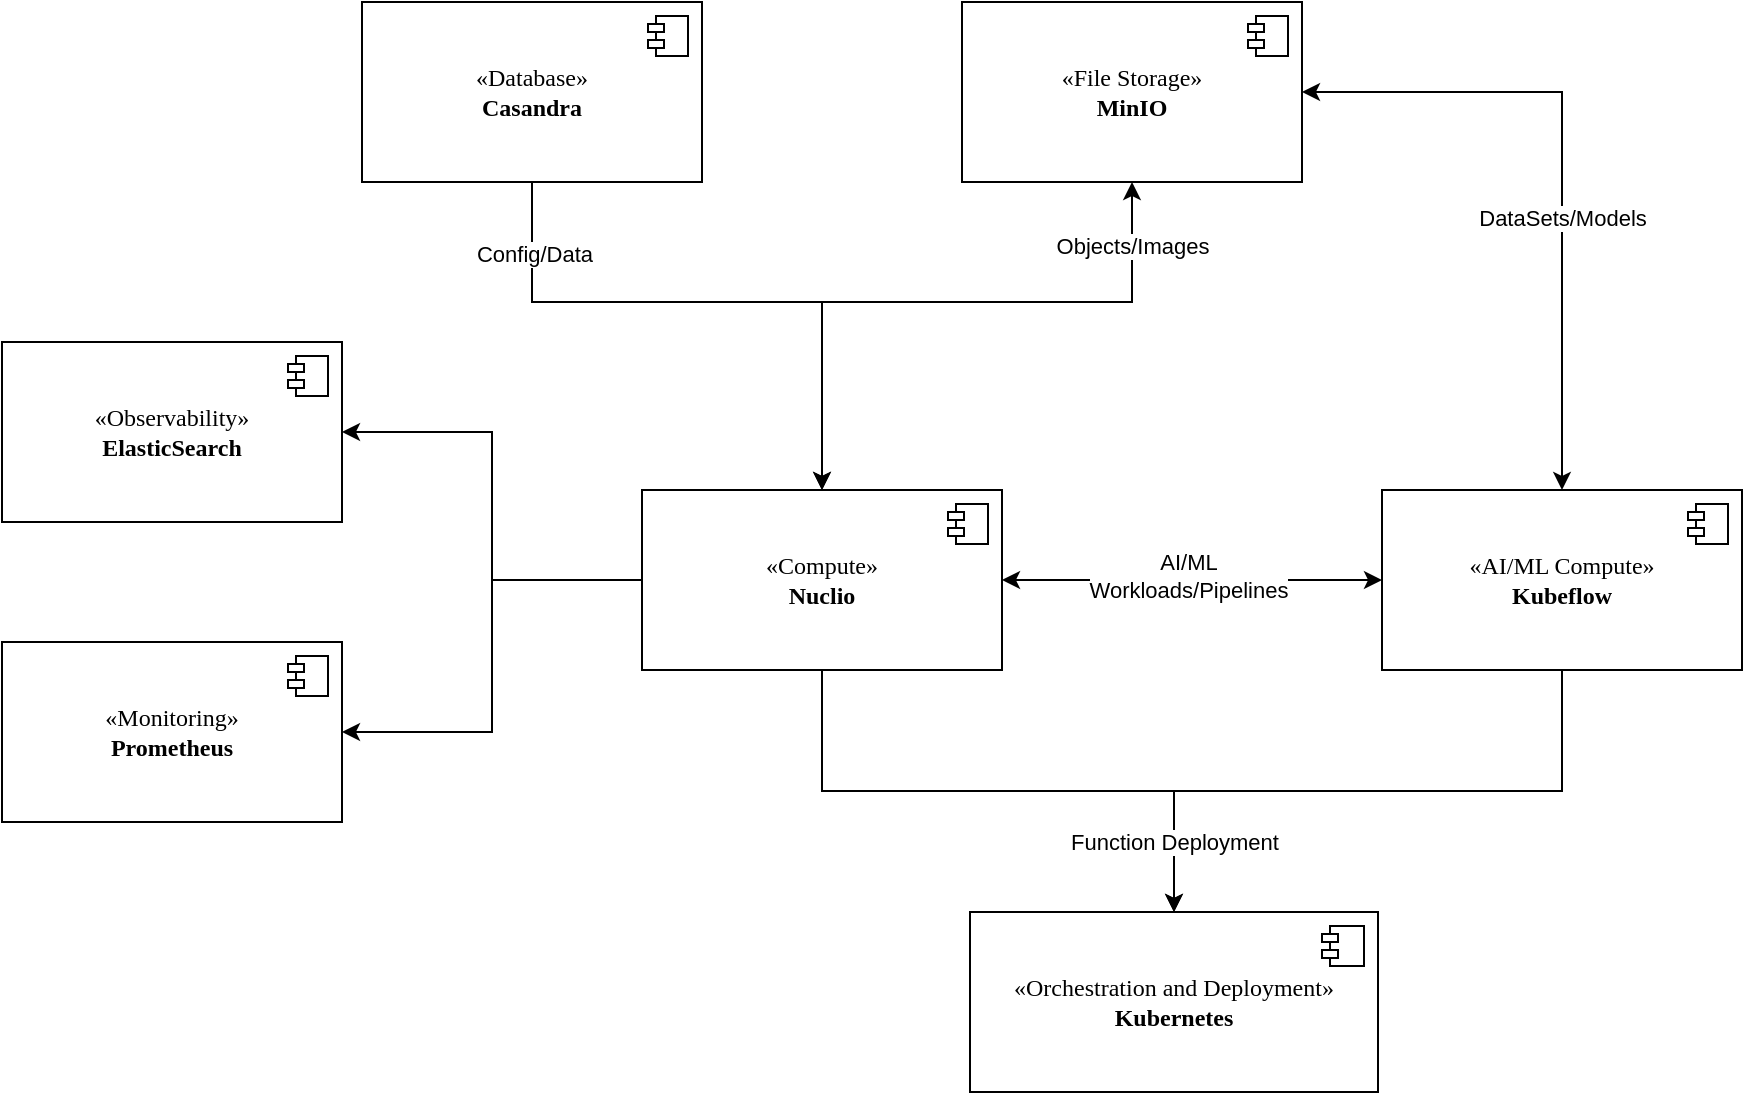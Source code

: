 <mxfile version="26.2.7">
  <diagram name="Page-1" id="lNf9-qQK8OiFzprlQxad">
    <mxGraphModel dx="1020" dy="627" grid="1" gridSize="10" guides="1" tooltips="1" connect="1" arrows="1" fold="1" page="1" pageScale="1" pageWidth="827" pageHeight="1169" math="0" shadow="0">
      <root>
        <mxCell id="0" />
        <mxCell id="1" parent="0" />
        <mxCell id="kic0Yc3qFNpQ71e07-EA-7" value="" style="edgeStyle=orthogonalEdgeStyle;rounded=0;orthogonalLoop=1;jettySize=auto;html=1;startArrow=classic;startFill=1;" parent="1" source="kic0Yc3qFNpQ71e07-EA-1" target="kic0Yc3qFNpQ71e07-EA-3" edge="1">
          <mxGeometry relative="1" as="geometry" />
        </mxCell>
        <mxCell id="kic0Yc3qFNpQ71e07-EA-33" value="AI/ML &lt;br&gt;Workloads/Pipelines" style="edgeLabel;html=1;align=center;verticalAlign=middle;resizable=0;points=[];" parent="kic0Yc3qFNpQ71e07-EA-7" vertex="1" connectable="0">
          <mxGeometry x="-0.125" relative="1" as="geometry">
            <mxPoint x="10" y="-2" as="offset" />
          </mxGeometry>
        </mxCell>
        <mxCell id="kic0Yc3qFNpQ71e07-EA-12" value="" style="edgeStyle=orthogonalEdgeStyle;rounded=0;orthogonalLoop=1;jettySize=auto;html=1;" parent="1" source="kic0Yc3qFNpQ71e07-EA-1" target="kic0Yc3qFNpQ71e07-EA-10" edge="1">
          <mxGeometry relative="1" as="geometry" />
        </mxCell>
        <mxCell id="kic0Yc3qFNpQ71e07-EA-38" value="" style="edgeStyle=orthogonalEdgeStyle;rounded=0;orthogonalLoop=1;jettySize=auto;html=1;entryX=1;entryY=0.5;entryDx=0;entryDy=0;exitX=0;exitY=0.5;exitDx=0;exitDy=0;" parent="1" source="kic0Yc3qFNpQ71e07-EA-1" target="kic0Yc3qFNpQ71e07-EA-34" edge="1">
          <mxGeometry relative="1" as="geometry" />
        </mxCell>
        <mxCell id="kic0Yc3qFNpQ71e07-EA-1" value="«Compute»&lt;br&gt;&lt;b&gt;Nuclio&lt;/b&gt;" style="html=1;dropTarget=0;whiteSpace=wrap;fontSize=12;fontFamily=Verdana;" parent="1" vertex="1">
          <mxGeometry x="330" y="384" width="180" height="90" as="geometry" />
        </mxCell>
        <mxCell id="kic0Yc3qFNpQ71e07-EA-2" value="" style="shape=module;jettyWidth=8;jettyHeight=4;fontSize=12;fontFamily=Verdana;" parent="kic0Yc3qFNpQ71e07-EA-1" vertex="1">
          <mxGeometry x="1" width="20" height="20" relative="1" as="geometry">
            <mxPoint x="-27" y="7" as="offset" />
          </mxGeometry>
        </mxCell>
        <mxCell id="kic0Yc3qFNpQ71e07-EA-13" value="" style="edgeStyle=orthogonalEdgeStyle;rounded=0;orthogonalLoop=1;jettySize=auto;html=1;exitX=0.5;exitY=1;exitDx=0;exitDy=0;" parent="1" source="kic0Yc3qFNpQ71e07-EA-3" target="kic0Yc3qFNpQ71e07-EA-10" edge="1">
          <mxGeometry relative="1" as="geometry" />
        </mxCell>
        <mxCell id="kic0Yc3qFNpQ71e07-EA-41" value="Function Deployment" style="edgeLabel;html=1;align=center;verticalAlign=middle;resizable=0;points=[];" parent="kic0Yc3qFNpQ71e07-EA-13" vertex="1" connectable="0">
          <mxGeometry x="0.776" relative="1" as="geometry">
            <mxPoint as="offset" />
          </mxGeometry>
        </mxCell>
        <mxCell id="kic0Yc3qFNpQ71e07-EA-3" value="«AI/ML Compute»&lt;br&gt;&lt;b&gt;Kubeflow&lt;/b&gt;" style="html=1;dropTarget=0;whiteSpace=wrap;fontSize=12;fontFamily=Verdana;" parent="1" vertex="1">
          <mxGeometry x="700" y="384" width="180" height="90" as="geometry" />
        </mxCell>
        <mxCell id="kic0Yc3qFNpQ71e07-EA-4" value="" style="shape=module;jettyWidth=8;jettyHeight=4;fontSize=12;fontFamily=Verdana;" parent="kic0Yc3qFNpQ71e07-EA-3" vertex="1">
          <mxGeometry x="1" width="20" height="20" relative="1" as="geometry">
            <mxPoint x="-27" y="7" as="offset" />
          </mxGeometry>
        </mxCell>
        <mxCell id="kic0Yc3qFNpQ71e07-EA-10" value="«Orchestration and Deployment»&lt;br&gt;&lt;b&gt;Kubernetes&lt;/b&gt;" style="html=1;dropTarget=0;whiteSpace=wrap;fontSize=12;fontFamily=Verdana;" parent="1" vertex="1">
          <mxGeometry x="494" y="595" width="204" height="90" as="geometry" />
        </mxCell>
        <mxCell id="kic0Yc3qFNpQ71e07-EA-11" value="" style="shape=module;jettyWidth=8;jettyHeight=4;fontSize=12;fontFamily=Verdana;" parent="kic0Yc3qFNpQ71e07-EA-10" vertex="1">
          <mxGeometry x="1" width="21" height="20" relative="1" as="geometry">
            <mxPoint x="-28" y="7" as="offset" />
          </mxGeometry>
        </mxCell>
        <mxCell id="kic0Yc3qFNpQ71e07-EA-15" value="" style="edgeStyle=orthogonalEdgeStyle;rounded=0;orthogonalLoop=1;jettySize=auto;html=1;startArrow=classic;startFill=1;entryX=0.5;entryY=0;entryDx=0;entryDy=0;exitX=0.5;exitY=1;exitDx=0;exitDy=0;" parent="1" source="kic0Yc3qFNpQ71e07-EA-17" target="kic0Yc3qFNpQ71e07-EA-1" edge="1">
          <mxGeometry relative="1" as="geometry">
            <mxPoint x="415" y="280" as="targetPoint" />
            <Array as="points">
              <mxPoint x="575" y="290" />
              <mxPoint x="420" y="290" />
            </Array>
          </mxGeometry>
        </mxCell>
        <mxCell id="kic0Yc3qFNpQ71e07-EA-30" value="Objects/Images" style="edgeLabel;html=1;align=center;verticalAlign=middle;resizable=0;points=[];" parent="kic0Yc3qFNpQ71e07-EA-15" vertex="1" connectable="0">
          <mxGeometry x="-0.795" relative="1" as="geometry">
            <mxPoint as="offset" />
          </mxGeometry>
        </mxCell>
        <mxCell id="kic0Yc3qFNpQ71e07-EA-28" value="" style="edgeStyle=orthogonalEdgeStyle;rounded=0;orthogonalLoop=1;jettySize=auto;html=1;entryX=0.5;entryY=0;entryDx=0;entryDy=0;exitX=1;exitY=0.5;exitDx=0;exitDy=0;startArrow=classic;startFill=1;" parent="1" source="kic0Yc3qFNpQ71e07-EA-17" target="kic0Yc3qFNpQ71e07-EA-3" edge="1">
          <mxGeometry relative="1" as="geometry">
            <mxPoint x="885" y="85" as="targetPoint" />
          </mxGeometry>
        </mxCell>
        <mxCell id="kic0Yc3qFNpQ71e07-EA-29" value="DataSets/Models" style="edgeLabel;html=1;align=center;verticalAlign=middle;resizable=0;points=[];" parent="kic0Yc3qFNpQ71e07-EA-28" vertex="1" connectable="0">
          <mxGeometry x="0.354" relative="1" as="geometry">
            <mxPoint y="-30" as="offset" />
          </mxGeometry>
        </mxCell>
        <mxCell id="kic0Yc3qFNpQ71e07-EA-17" value="«File Storage»&lt;br&gt;&lt;b&gt;MinIO&lt;/b&gt;" style="html=1;dropTarget=0;whiteSpace=wrap;fontSize=12;fontFamily=Verdana;" parent="1" vertex="1">
          <mxGeometry x="490" y="140" width="170" height="90" as="geometry" />
        </mxCell>
        <mxCell id="kic0Yc3qFNpQ71e07-EA-18" value="" style="shape=module;jettyWidth=8;jettyHeight=4;fontSize=12;fontFamily=Verdana;" parent="kic0Yc3qFNpQ71e07-EA-17" vertex="1">
          <mxGeometry x="1" width="20" height="20" relative="1" as="geometry">
            <mxPoint x="-27" y="7" as="offset" />
          </mxGeometry>
        </mxCell>
        <mxCell id="YLC_siftB4DExi0sawmD-1" value="" style="edgeStyle=orthogonalEdgeStyle;rounded=0;orthogonalLoop=1;jettySize=auto;html=1;" edge="1" parent="1" source="kic0Yc3qFNpQ71e07-EA-21" target="kic0Yc3qFNpQ71e07-EA-1">
          <mxGeometry relative="1" as="geometry">
            <Array as="points">
              <mxPoint x="275" y="290" />
              <mxPoint x="420" y="290" />
            </Array>
          </mxGeometry>
        </mxCell>
        <mxCell id="YLC_siftB4DExi0sawmD-2" value="Config/Data" style="edgeLabel;html=1;align=center;verticalAlign=middle;resizable=0;points=[];" vertex="1" connectable="0" parent="YLC_siftB4DExi0sawmD-1">
          <mxGeometry x="-0.73" y="1" relative="1" as="geometry">
            <mxPoint y="-5" as="offset" />
          </mxGeometry>
        </mxCell>
        <mxCell id="kic0Yc3qFNpQ71e07-EA-21" value="«Database»&lt;br&gt;&lt;b&gt;Casandra&lt;/b&gt;" style="html=1;dropTarget=0;whiteSpace=wrap;fontSize=12;fontFamily=Verdana;" parent="1" vertex="1">
          <mxGeometry x="190" y="140" width="170" height="90" as="geometry" />
        </mxCell>
        <mxCell id="kic0Yc3qFNpQ71e07-EA-22" value="" style="shape=module;jettyWidth=8;jettyHeight=4;fontSize=12;fontFamily=Verdana;" parent="kic0Yc3qFNpQ71e07-EA-21" vertex="1">
          <mxGeometry x="1" width="20" height="20" relative="1" as="geometry">
            <mxPoint x="-27" y="7" as="offset" />
          </mxGeometry>
        </mxCell>
        <mxCell id="kic0Yc3qFNpQ71e07-EA-34" value="«Observability»&lt;br&gt;&lt;b&gt;ElasticSearch&lt;/b&gt;" style="html=1;dropTarget=0;whiteSpace=wrap;fontSize=12;fontFamily=Verdana;" parent="1" vertex="1">
          <mxGeometry x="10" y="310" width="170" height="90" as="geometry" />
        </mxCell>
        <mxCell id="kic0Yc3qFNpQ71e07-EA-35" value="" style="shape=module;jettyWidth=8;jettyHeight=4;fontSize=12;fontFamily=Verdana;" parent="kic0Yc3qFNpQ71e07-EA-34" vertex="1">
          <mxGeometry x="1" width="20" height="20" relative="1" as="geometry">
            <mxPoint x="-27" y="7" as="offset" />
          </mxGeometry>
        </mxCell>
        <mxCell id="kic0Yc3qFNpQ71e07-EA-39" value="" style="edgeStyle=orthogonalEdgeStyle;rounded=0;orthogonalLoop=1;jettySize=auto;html=1;entryX=1;entryY=0.5;entryDx=0;entryDy=0;" parent="1" source="kic0Yc3qFNpQ71e07-EA-1" target="kic0Yc3qFNpQ71e07-EA-36" edge="1">
          <mxGeometry relative="1" as="geometry">
            <mxPoint x="330" y="369" as="sourcePoint" />
            <mxPoint x="170" y="299" as="targetPoint" />
          </mxGeometry>
        </mxCell>
        <mxCell id="kic0Yc3qFNpQ71e07-EA-36" value="«Monitoring»&lt;br&gt;&lt;b&gt;Prometheus&lt;/b&gt;" style="html=1;dropTarget=0;whiteSpace=wrap;fontSize=12;fontFamily=Verdana;" parent="1" vertex="1">
          <mxGeometry x="10" y="460" width="170" height="90" as="geometry" />
        </mxCell>
        <mxCell id="kic0Yc3qFNpQ71e07-EA-37" value="" style="shape=module;jettyWidth=8;jettyHeight=4;fontSize=12;fontFamily=Verdana;" parent="kic0Yc3qFNpQ71e07-EA-36" vertex="1">
          <mxGeometry x="1" width="20" height="20" relative="1" as="geometry">
            <mxPoint x="-27" y="7" as="offset" />
          </mxGeometry>
        </mxCell>
      </root>
    </mxGraphModel>
  </diagram>
</mxfile>
